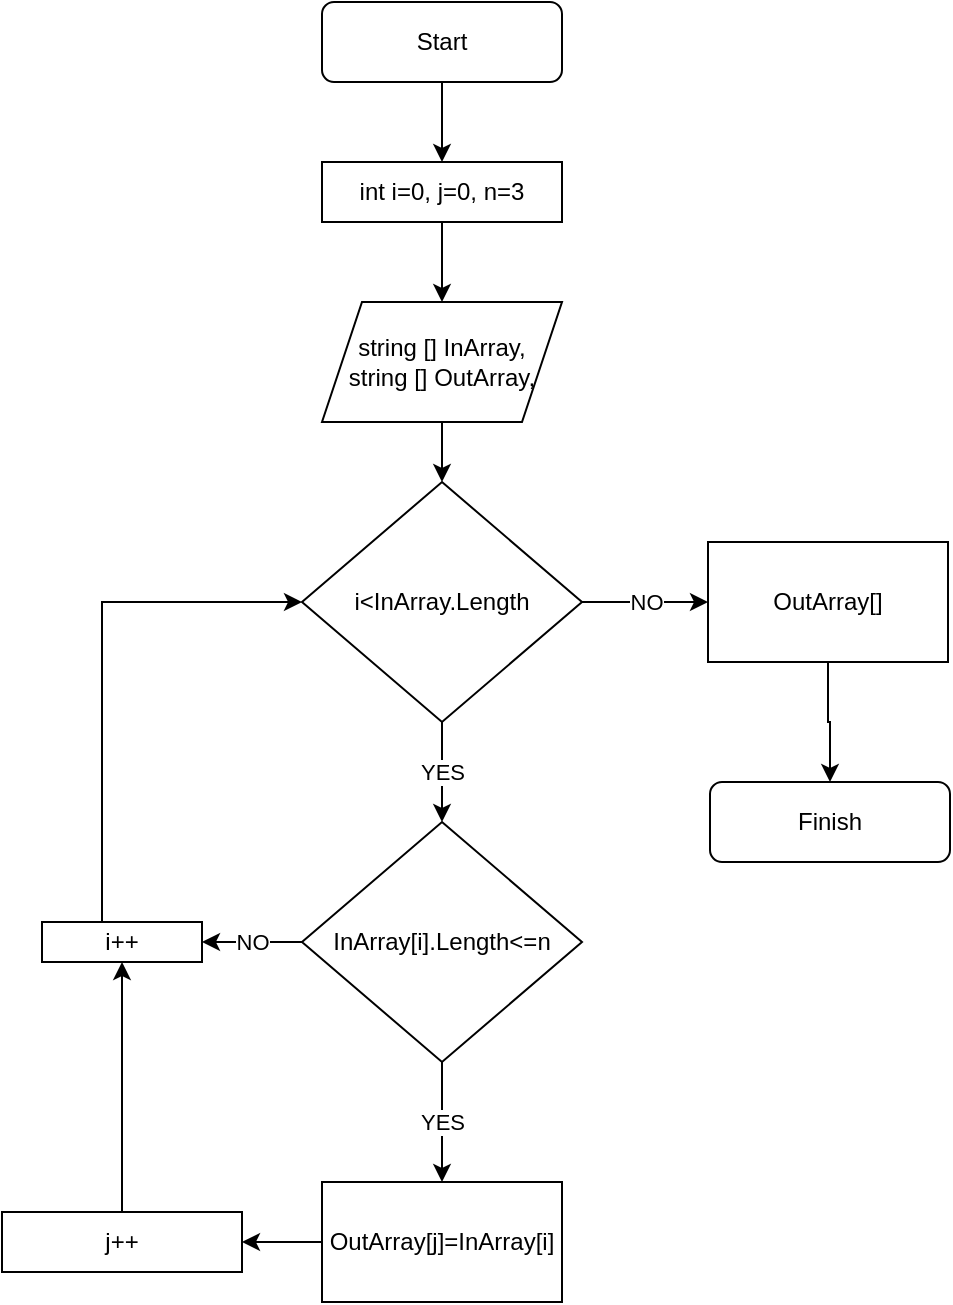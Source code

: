 <mxfile version="20.3.0" type="device"><diagram id="C5RBs43oDa-KdzZeNtuy" name="Page-1"><mxGraphModel dx="1240" dy="844" grid="1" gridSize="10" guides="1" tooltips="1" connect="1" arrows="1" fold="1" page="1" pageScale="1" pageWidth="827" pageHeight="1169" math="0" shadow="0"><root><mxCell id="WIyWlLk6GJQsqaUBKTNV-0"/><mxCell id="WIyWlLk6GJQsqaUBKTNV-1" parent="WIyWlLk6GJQsqaUBKTNV-0"/><mxCell id="oonIYbC8uDyiY93Z3Eh8-3" value="" style="edgeStyle=orthogonalEdgeStyle;rounded=0;orthogonalLoop=1;jettySize=auto;html=1;" parent="WIyWlLk6GJQsqaUBKTNV-1" source="WIyWlLk6GJQsqaUBKTNV-3" target="oonIYbC8uDyiY93Z3Eh8-0" edge="1"><mxGeometry relative="1" as="geometry"/></mxCell><mxCell id="WIyWlLk6GJQsqaUBKTNV-3" value="Start" style="rounded=1;whiteSpace=wrap;html=1;fontSize=12;glass=0;strokeWidth=1;shadow=0;" parent="WIyWlLk6GJQsqaUBKTNV-1" vertex="1"><mxGeometry x="360" y="60" width="120" height="40" as="geometry"/></mxCell><mxCell id="WIyWlLk6GJQsqaUBKTNV-11" value="Finish" style="rounded=1;whiteSpace=wrap;html=1;fontSize=12;glass=0;strokeWidth=1;shadow=0;" parent="WIyWlLk6GJQsqaUBKTNV-1" vertex="1"><mxGeometry x="554" y="450" width="120" height="40" as="geometry"/></mxCell><mxCell id="XI3R9jzKIChedLBiGUw0-1" value="" style="edgeStyle=orthogonalEdgeStyle;rounded=0;orthogonalLoop=1;jettySize=auto;html=1;" edge="1" parent="WIyWlLk6GJQsqaUBKTNV-1" source="oonIYbC8uDyiY93Z3Eh8-0" target="XI3R9jzKIChedLBiGUw0-0"><mxGeometry relative="1" as="geometry"/></mxCell><mxCell id="oonIYbC8uDyiY93Z3Eh8-0" value="int i=0, j=0, n=3" style="rounded=0;whiteSpace=wrap;html=1;" parent="WIyWlLk6GJQsqaUBKTNV-1" vertex="1"><mxGeometry x="360" y="140" width="120" height="30" as="geometry"/></mxCell><mxCell id="XI3R9jzKIChedLBiGUw0-3" value="" style="edgeStyle=orthogonalEdgeStyle;rounded=0;orthogonalLoop=1;jettySize=auto;html=1;" edge="1" parent="WIyWlLk6GJQsqaUBKTNV-1" source="XI3R9jzKIChedLBiGUw0-0" target="XI3R9jzKIChedLBiGUw0-2"><mxGeometry relative="1" as="geometry"/></mxCell><mxCell id="XI3R9jzKIChedLBiGUw0-0" value="string [] InArray,&lt;br&gt;string [] OutArray," style="shape=parallelogram;perimeter=parallelogramPerimeter;whiteSpace=wrap;html=1;fixedSize=1;" vertex="1" parent="WIyWlLk6GJQsqaUBKTNV-1"><mxGeometry x="360" y="210" width="120" height="60" as="geometry"/></mxCell><mxCell id="XI3R9jzKIChedLBiGUw0-5" value="YES" style="edgeStyle=orthogonalEdgeStyle;rounded=0;orthogonalLoop=1;jettySize=auto;html=1;" edge="1" parent="WIyWlLk6GJQsqaUBKTNV-1" source="XI3R9jzKIChedLBiGUw0-2" target="XI3R9jzKIChedLBiGUw0-4"><mxGeometry relative="1" as="geometry"/></mxCell><mxCell id="XI3R9jzKIChedLBiGUw0-17" value="NO" style="edgeStyle=orthogonalEdgeStyle;rounded=0;orthogonalLoop=1;jettySize=auto;html=1;" edge="1" parent="WIyWlLk6GJQsqaUBKTNV-1" source="XI3R9jzKIChedLBiGUw0-2" target="XI3R9jzKIChedLBiGUw0-16"><mxGeometry relative="1" as="geometry"/></mxCell><mxCell id="XI3R9jzKIChedLBiGUw0-2" value="i&amp;lt;InArray.Length" style="rhombus;whiteSpace=wrap;html=1;" vertex="1" parent="WIyWlLk6GJQsqaUBKTNV-1"><mxGeometry x="350" y="300" width="140" height="120" as="geometry"/></mxCell><mxCell id="XI3R9jzKIChedLBiGUw0-7" value="YES" style="edgeStyle=orthogonalEdgeStyle;rounded=0;orthogonalLoop=1;jettySize=auto;html=1;" edge="1" parent="WIyWlLk6GJQsqaUBKTNV-1" source="XI3R9jzKIChedLBiGUw0-4" target="XI3R9jzKIChedLBiGUw0-6"><mxGeometry relative="1" as="geometry"/></mxCell><mxCell id="XI3R9jzKIChedLBiGUw0-14" value="NO" style="edgeStyle=orthogonalEdgeStyle;rounded=0;orthogonalLoop=1;jettySize=auto;html=1;" edge="1" parent="WIyWlLk6GJQsqaUBKTNV-1" source="XI3R9jzKIChedLBiGUw0-4" target="XI3R9jzKIChedLBiGUw0-9"><mxGeometry relative="1" as="geometry"/></mxCell><mxCell id="XI3R9jzKIChedLBiGUw0-4" value="InArray[i].Length&amp;lt;=n" style="rhombus;whiteSpace=wrap;html=1;" vertex="1" parent="WIyWlLk6GJQsqaUBKTNV-1"><mxGeometry x="350" y="470" width="140" height="120" as="geometry"/></mxCell><mxCell id="XI3R9jzKIChedLBiGUw0-12" value="" style="edgeStyle=orthogonalEdgeStyle;rounded=0;orthogonalLoop=1;jettySize=auto;html=1;" edge="1" parent="WIyWlLk6GJQsqaUBKTNV-1" source="XI3R9jzKIChedLBiGUw0-6" target="XI3R9jzKIChedLBiGUw0-8"><mxGeometry relative="1" as="geometry"/></mxCell><mxCell id="XI3R9jzKIChedLBiGUw0-6" value="OutArray[j]=InArray[i]" style="rounded=0;whiteSpace=wrap;html=1;" vertex="1" parent="WIyWlLk6GJQsqaUBKTNV-1"><mxGeometry x="360" y="650" width="120" height="60" as="geometry"/></mxCell><mxCell id="XI3R9jzKIChedLBiGUw0-13" value="" style="edgeStyle=orthogonalEdgeStyle;rounded=0;orthogonalLoop=1;jettySize=auto;html=1;" edge="1" parent="WIyWlLk6GJQsqaUBKTNV-1" source="XI3R9jzKIChedLBiGUw0-8" target="XI3R9jzKIChedLBiGUw0-9"><mxGeometry relative="1" as="geometry"/></mxCell><mxCell id="XI3R9jzKIChedLBiGUw0-8" value="j++" style="rounded=0;whiteSpace=wrap;html=1;" vertex="1" parent="WIyWlLk6GJQsqaUBKTNV-1"><mxGeometry x="200" y="665" width="120" height="30" as="geometry"/></mxCell><mxCell id="XI3R9jzKIChedLBiGUw0-15" style="edgeStyle=orthogonalEdgeStyle;rounded=0;orthogonalLoop=1;jettySize=auto;html=1;entryX=0;entryY=0.5;entryDx=0;entryDy=0;" edge="1" parent="WIyWlLk6GJQsqaUBKTNV-1" source="XI3R9jzKIChedLBiGUw0-9" target="XI3R9jzKIChedLBiGUw0-2"><mxGeometry relative="1" as="geometry"><Array as="points"><mxPoint x="250" y="360"/></Array></mxGeometry></mxCell><mxCell id="XI3R9jzKIChedLBiGUw0-9" value="i++" style="rounded=0;whiteSpace=wrap;html=1;" vertex="1" parent="WIyWlLk6GJQsqaUBKTNV-1"><mxGeometry x="220" y="520" width="80" height="20" as="geometry"/></mxCell><mxCell id="XI3R9jzKIChedLBiGUw0-18" value="" style="edgeStyle=orthogonalEdgeStyle;rounded=0;orthogonalLoop=1;jettySize=auto;html=1;" edge="1" parent="WIyWlLk6GJQsqaUBKTNV-1" source="XI3R9jzKIChedLBiGUw0-16" target="WIyWlLk6GJQsqaUBKTNV-11"><mxGeometry relative="1" as="geometry"/></mxCell><mxCell id="XI3R9jzKIChedLBiGUw0-16" value="OutArray[]" style="rounded=0;whiteSpace=wrap;html=1;" vertex="1" parent="WIyWlLk6GJQsqaUBKTNV-1"><mxGeometry x="553" y="330" width="120" height="60" as="geometry"/></mxCell></root></mxGraphModel></diagram></mxfile>
